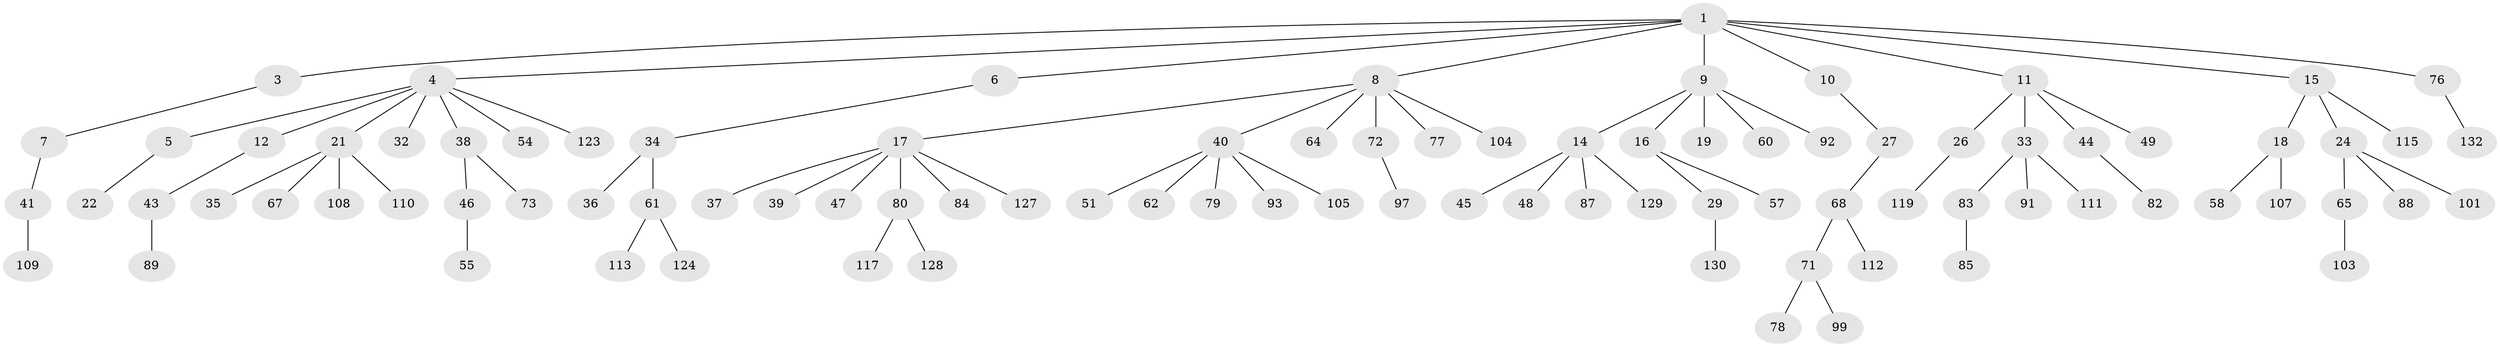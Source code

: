 // original degree distribution, {7: 0.022727272727272728, 4: 0.07575757575757576, 2: 0.2727272727272727, 3: 0.08333333333333333, 5: 0.045454545454545456, 1: 0.5}
// Generated by graph-tools (version 1.1) at 2025/42/03/06/25 10:42:02]
// undirected, 93 vertices, 92 edges
graph export_dot {
graph [start="1"]
  node [color=gray90,style=filled];
  1 [super="+2"];
  3;
  4 [super="+23"];
  5 [super="+69"];
  6;
  7 [super="+59"];
  8 [super="+31"];
  9 [super="+13"];
  10;
  11;
  12 [super="+126"];
  14 [super="+25"];
  15;
  16 [super="+42"];
  17 [super="+28"];
  18 [super="+70"];
  19 [super="+20"];
  21 [super="+30"];
  22;
  24 [super="+95"];
  26 [super="+100"];
  27;
  29 [super="+116"];
  32 [super="+86"];
  33 [super="+52"];
  34 [super="+102"];
  35 [super="+114"];
  36;
  37;
  38 [super="+56"];
  39 [super="+63"];
  40 [super="+50"];
  41;
  43 [super="+75"];
  44 [super="+66"];
  45 [super="+94"];
  46;
  47 [super="+121"];
  48 [super="+74"];
  49;
  51 [super="+53"];
  54;
  55;
  57;
  58;
  60;
  61;
  62;
  64;
  65;
  67;
  68 [super="+81"];
  71 [super="+90"];
  72;
  73;
  76 [super="+106"];
  77;
  78 [super="+96"];
  79;
  80 [super="+125"];
  82;
  83;
  84;
  85 [super="+98"];
  87 [super="+122"];
  88 [super="+118"];
  89;
  91;
  92;
  93;
  97;
  99;
  101;
  103;
  104 [super="+131"];
  105;
  107;
  108;
  109;
  110;
  111 [super="+120"];
  112;
  113;
  115;
  117;
  119;
  123;
  124;
  127;
  128;
  129;
  130;
  132;
  1 -- 3;
  1 -- 4;
  1 -- 6;
  1 -- 8;
  1 -- 10;
  1 -- 76;
  1 -- 11;
  1 -- 9;
  1 -- 15;
  3 -- 7;
  4 -- 5;
  4 -- 12;
  4 -- 21;
  4 -- 32;
  4 -- 54;
  4 -- 123;
  4 -- 38;
  5 -- 22;
  6 -- 34;
  7 -- 41;
  8 -- 17;
  8 -- 72;
  8 -- 77;
  8 -- 40;
  8 -- 64;
  8 -- 104;
  9 -- 16;
  9 -- 92;
  9 -- 19;
  9 -- 60;
  9 -- 14;
  10 -- 27;
  11 -- 26;
  11 -- 33;
  11 -- 44;
  11 -- 49;
  12 -- 43;
  14 -- 45;
  14 -- 48;
  14 -- 129;
  14 -- 87;
  15 -- 18;
  15 -- 24;
  15 -- 115;
  16 -- 29;
  16 -- 57;
  17 -- 37;
  17 -- 39;
  17 -- 47;
  17 -- 84;
  17 -- 127;
  17 -- 80;
  18 -- 58;
  18 -- 107;
  21 -- 35;
  21 -- 108;
  21 -- 110;
  21 -- 67;
  24 -- 65;
  24 -- 88;
  24 -- 101;
  26 -- 119;
  27 -- 68;
  29 -- 130;
  33 -- 91;
  33 -- 111;
  33 -- 83;
  34 -- 36;
  34 -- 61;
  38 -- 46;
  38 -- 73;
  40 -- 62;
  40 -- 51;
  40 -- 105;
  40 -- 93;
  40 -- 79;
  41 -- 109;
  43 -- 89;
  44 -- 82;
  46 -- 55;
  61 -- 113;
  61 -- 124;
  65 -- 103;
  68 -- 71;
  68 -- 112;
  71 -- 78;
  71 -- 99;
  72 -- 97;
  76 -- 132;
  80 -- 117;
  80 -- 128;
  83 -- 85;
}
